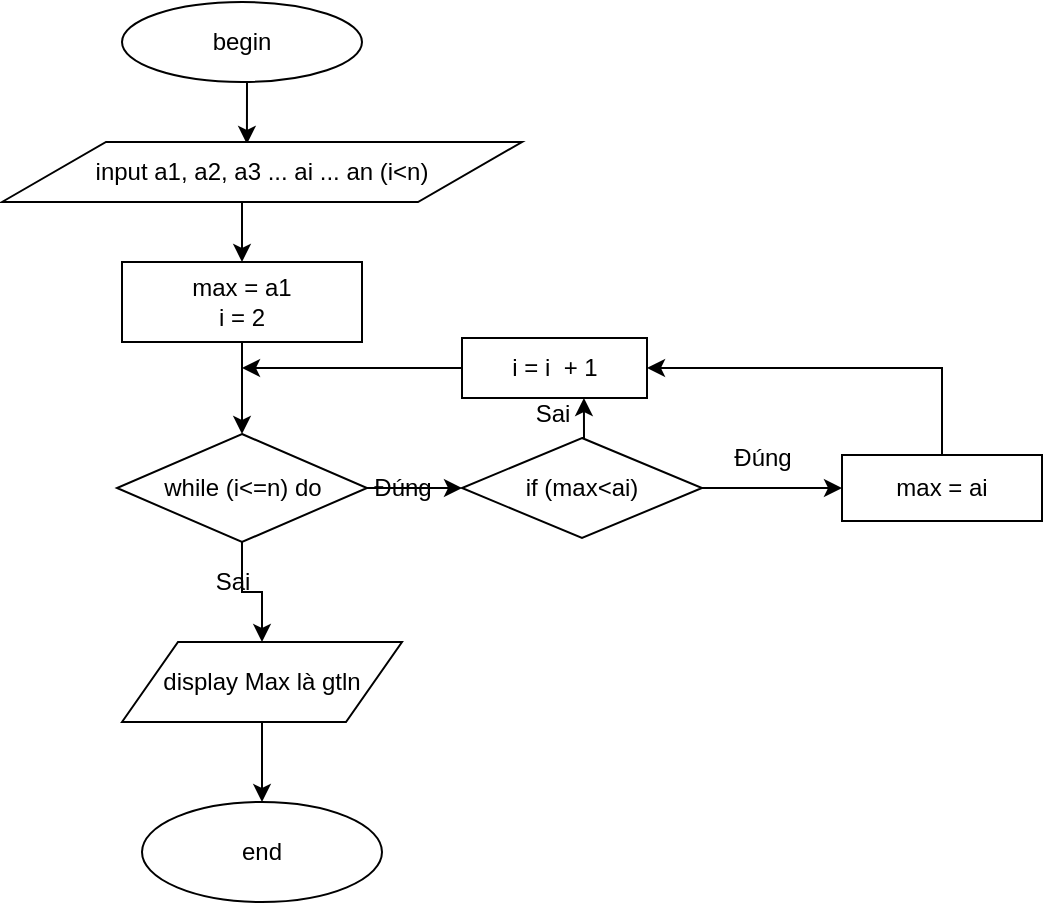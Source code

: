 <mxfile version="13.0.2" type="device" pages="2"><diagram id="njemP0CXLK2bita7Babd" name="Trang-1"><mxGraphModel dx="1108" dy="510" grid="1" gridSize="10" guides="1" tooltips="1" connect="1" arrows="1" fold="1" page="1" pageScale="1" pageWidth="850" pageHeight="1100" math="0" shadow="0"><root><mxCell id="0"/><mxCell id="1" parent="0"/><mxCell id="XBw7B42aMmDU0HgBrJpz-5" style="edgeStyle=orthogonalEdgeStyle;rounded=0;orthogonalLoop=1;jettySize=auto;html=1;exitX=0.5;exitY=1;exitDx=0;exitDy=0;entryX=0.471;entryY=0.033;entryDx=0;entryDy=0;entryPerimeter=0;" edge="1" parent="1" source="XBw7B42aMmDU0HgBrJpz-1" target="XBw7B42aMmDU0HgBrJpz-2"><mxGeometry relative="1" as="geometry"/></mxCell><mxCell id="XBw7B42aMmDU0HgBrJpz-1" value="begin" style="ellipse;whiteSpace=wrap;html=1;" vertex="1" parent="1"><mxGeometry x="340" y="20" width="120" height="40" as="geometry"/></mxCell><mxCell id="XBw7B42aMmDU0HgBrJpz-7" style="edgeStyle=orthogonalEdgeStyle;rounded=0;orthogonalLoop=1;jettySize=auto;html=1;exitX=0.5;exitY=1;exitDx=0;exitDy=0;entryX=0.5;entryY=0;entryDx=0;entryDy=0;" edge="1" parent="1" source="XBw7B42aMmDU0HgBrJpz-2" target="XBw7B42aMmDU0HgBrJpz-6"><mxGeometry relative="1" as="geometry"/></mxCell><mxCell id="XBw7B42aMmDU0HgBrJpz-2" value="input a1, a2, a3 ... ai ... an (i&amp;lt;n)" style="shape=parallelogram;perimeter=parallelogramPerimeter;whiteSpace=wrap;html=1;" vertex="1" parent="1"><mxGeometry x="280" y="90" width="260" height="30" as="geometry"/></mxCell><mxCell id="XBw7B42aMmDU0HgBrJpz-10" style="edgeStyle=orthogonalEdgeStyle;rounded=0;orthogonalLoop=1;jettySize=auto;html=1;exitX=0.5;exitY=1;exitDx=0;exitDy=0;entryX=0.5;entryY=0;entryDx=0;entryDy=0;" edge="1" parent="1" source="XBw7B42aMmDU0HgBrJpz-6" target="XBw7B42aMmDU0HgBrJpz-8"><mxGeometry relative="1" as="geometry"/></mxCell><mxCell id="XBw7B42aMmDU0HgBrJpz-6" value="max = a1&lt;br&gt;i = 2" style="rounded=0;whiteSpace=wrap;html=1;" vertex="1" parent="1"><mxGeometry x="340" y="150" width="120" height="40" as="geometry"/></mxCell><mxCell id="XBw7B42aMmDU0HgBrJpz-11" style="edgeStyle=orthogonalEdgeStyle;rounded=0;orthogonalLoop=1;jettySize=auto;html=1;exitX=1;exitY=0.5;exitDx=0;exitDy=0;entryX=0;entryY=0.5;entryDx=0;entryDy=0;" edge="1" parent="1" source="XBw7B42aMmDU0HgBrJpz-8" target="XBw7B42aMmDU0HgBrJpz-9"><mxGeometry relative="1" as="geometry"/></mxCell><mxCell id="4hf2dYaM2FC5xJBKdtrW-3" style="edgeStyle=orthogonalEdgeStyle;rounded=0;orthogonalLoop=1;jettySize=auto;html=1;exitX=0.5;exitY=1;exitDx=0;exitDy=0;entryX=0.5;entryY=0;entryDx=0;entryDy=0;" edge="1" parent="1" source="XBw7B42aMmDU0HgBrJpz-8" target="XBw7B42aMmDU0HgBrJpz-29"><mxGeometry relative="1" as="geometry"/></mxCell><mxCell id="XBw7B42aMmDU0HgBrJpz-8" value="while (i&amp;lt;=n) do" style="rhombus;whiteSpace=wrap;html=1;" vertex="1" parent="1"><mxGeometry x="337.5" y="236" width="125" height="54" as="geometry"/></mxCell><mxCell id="XBw7B42aMmDU0HgBrJpz-15" style="edgeStyle=orthogonalEdgeStyle;rounded=0;orthogonalLoop=1;jettySize=auto;html=1;exitX=1;exitY=0.5;exitDx=0;exitDy=0;" edge="1" parent="1" source="XBw7B42aMmDU0HgBrJpz-9" target="4hf2dYaM2FC5xJBKdtrW-5"><mxGeometry relative="1" as="geometry"><mxPoint x="702" y="263" as="targetPoint"/></mxGeometry></mxCell><mxCell id="XBw7B42aMmDU0HgBrJpz-27" style="edgeStyle=orthogonalEdgeStyle;rounded=0;orthogonalLoop=1;jettySize=auto;html=1;exitX=0.5;exitY=0;exitDx=0;exitDy=0;entryX=0.659;entryY=1;entryDx=0;entryDy=0;entryPerimeter=0;" edge="1" parent="1" source="XBw7B42aMmDU0HgBrJpz-9" target="XBw7B42aMmDU0HgBrJpz-20"><mxGeometry relative="1" as="geometry"/></mxCell><mxCell id="XBw7B42aMmDU0HgBrJpz-9" value="if (max&amp;lt;ai)" style="rhombus;whiteSpace=wrap;html=1;" vertex="1" parent="1"><mxGeometry x="510" y="238" width="120" height="50" as="geometry"/></mxCell><mxCell id="XBw7B42aMmDU0HgBrJpz-19" value="Đúng&lt;br&gt;" style="text;html=1;align=center;verticalAlign=middle;resizable=0;points=[];autosize=1;" vertex="1" parent="1"><mxGeometry x="640" y="238" width="40" height="20" as="geometry"/></mxCell><mxCell id="XBw7B42aMmDU0HgBrJpz-28" style="edgeStyle=orthogonalEdgeStyle;rounded=0;orthogonalLoop=1;jettySize=auto;html=1;exitX=0;exitY=0.5;exitDx=0;exitDy=0;" edge="1" parent="1" source="XBw7B42aMmDU0HgBrJpz-20"><mxGeometry relative="1" as="geometry"><mxPoint x="400" y="203" as="targetPoint"/></mxGeometry></mxCell><mxCell id="XBw7B42aMmDU0HgBrJpz-20" value="i = i&amp;nbsp; + 1" style="rounded=0;whiteSpace=wrap;html=1;" vertex="1" parent="1"><mxGeometry x="510" y="188" width="92.5" height="30" as="geometry"/></mxCell><mxCell id="XBw7B42aMmDU0HgBrJpz-22" value="Sai" style="text;html=1;align=center;verticalAlign=middle;resizable=0;points=[];autosize=1;" vertex="1" parent="1"><mxGeometry x="540" y="216" width="30" height="20" as="geometry"/></mxCell><mxCell id="XBw7B42aMmDU0HgBrJpz-33" style="edgeStyle=orthogonalEdgeStyle;rounded=0;orthogonalLoop=1;jettySize=auto;html=1;exitX=0.5;exitY=1;exitDx=0;exitDy=0;entryX=0.5;entryY=0;entryDx=0;entryDy=0;" edge="1" parent="1" source="XBw7B42aMmDU0HgBrJpz-29" target="XBw7B42aMmDU0HgBrJpz-31"><mxGeometry relative="1" as="geometry"/></mxCell><mxCell id="XBw7B42aMmDU0HgBrJpz-29" value="display Max là gtln" style="shape=parallelogram;perimeter=parallelogramPerimeter;whiteSpace=wrap;html=1;" vertex="1" parent="1"><mxGeometry x="340" y="340" width="140" height="40" as="geometry"/></mxCell><mxCell id="XBw7B42aMmDU0HgBrJpz-31" value="end" style="ellipse;whiteSpace=wrap;html=1;" vertex="1" parent="1"><mxGeometry x="350" y="420" width="120" height="50" as="geometry"/></mxCell><mxCell id="4hf2dYaM2FC5xJBKdtrW-1" value="Đúng&lt;br&gt;" style="text;html=1;align=center;verticalAlign=middle;resizable=0;points=[];autosize=1;" vertex="1" parent="1"><mxGeometry x="460" y="253" width="40" height="20" as="geometry"/></mxCell><mxCell id="4hf2dYaM2FC5xJBKdtrW-4" value="Sai" style="text;html=1;align=center;verticalAlign=middle;resizable=0;points=[];autosize=1;" vertex="1" parent="1"><mxGeometry x="380" y="300" width="30" height="20" as="geometry"/></mxCell><mxCell id="4hf2dYaM2FC5xJBKdtrW-6" style="edgeStyle=orthogonalEdgeStyle;rounded=0;orthogonalLoop=1;jettySize=auto;html=1;exitX=0.5;exitY=0;exitDx=0;exitDy=0;entryX=1;entryY=0.5;entryDx=0;entryDy=0;" edge="1" parent="1" source="4hf2dYaM2FC5xJBKdtrW-5" target="XBw7B42aMmDU0HgBrJpz-20"><mxGeometry relative="1" as="geometry"/></mxCell><mxCell id="4hf2dYaM2FC5xJBKdtrW-5" value="max = ai" style="rounded=0;whiteSpace=wrap;html=1;" vertex="1" parent="1"><mxGeometry x="700" y="246.5" width="100" height="33" as="geometry"/></mxCell></root></mxGraphModel></diagram><diagram id="UqjnjjNJOQ8gVt6b1onk" name="Trang-2"><mxGraphModel dx="1108" dy="510" grid="1" gridSize="10" guides="1" tooltips="1" connect="1" arrows="1" fold="1" page="1" pageScale="1" pageWidth="850" pageHeight="1100" math="0" shadow="0"><root><mxCell id="oj5pEvdHABerj8nUlevT-0"/><mxCell id="oj5pEvdHABerj8nUlevT-1" parent="oj5pEvdHABerj8nUlevT-0"/><mxCell id="LmKKk1NYlas_adKk8myO-0" value="Begin" style="ellipse;whiteSpace=wrap;html=1;" vertex="1" parent="oj5pEvdHABerj8nUlevT-1"><mxGeometry x="120" y="10" width="120" height="40" as="geometry"/></mxCell><mxCell id="LmKKk1NYlas_adKk8myO-1" value="input a (điểm của sinh viên a&amp;lt;=100)" style="shape=parallelogram;perimeter=parallelogramPerimeter;whiteSpace=wrap;html=1;" vertex="1" parent="oj5pEvdHABerj8nUlevT-1"><mxGeometry x="36.25" y="70" width="287.5" height="30" as="geometry"/></mxCell><mxCell id="56zu3a_wFJe38uEauOQL-0" value="if (a=&amp;gt;75)" style="rhombus;whiteSpace=wrap;html=1;" vertex="1" parent="oj5pEvdHABerj8nUlevT-1"><mxGeometry x="120" y="130" width="120" height="60" as="geometry"/></mxCell><mxCell id="56zu3a_wFJe38uEauOQL-1" value="" style="shape=parallelogram;perimeter=parallelogramPerimeter;whiteSpace=wrap;html=1;" vertex="1" parent="oj5pEvdHABerj8nUlevT-1"><mxGeometry x="323.75" y="140" width="196.25" height="30" as="geometry"/></mxCell></root></mxGraphModel></diagram></mxfile>